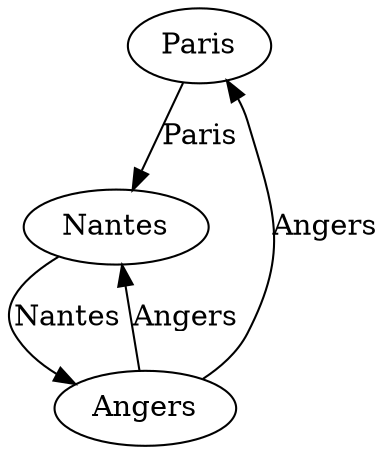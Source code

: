 digraph G{
c0 [label="Paris"];
c0->c2 [label="Paris"];
c1 [label="Angers"];
c1->c2 [label="Angers"];
c1->c0 [label="Angers"];
c2 [label="Nantes"];
c2->c1 [label="Nantes"];
}